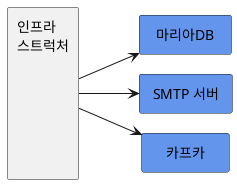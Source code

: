 @startuml

left to right direction
skinparam nodesep 20
skinparam ranksep 60

Rectangle "인프라\n스트럭처\n\n\n\n\n\n" as a
Rectangle "  마리아DB  " as b #CornflowerBlue
Rectangle " SMTP 서버 " as c #CornflowerBlue
Rectangle "    카프카    " as d #CornflowerBlue

a --> b
a --> c
a --> d

@enduml